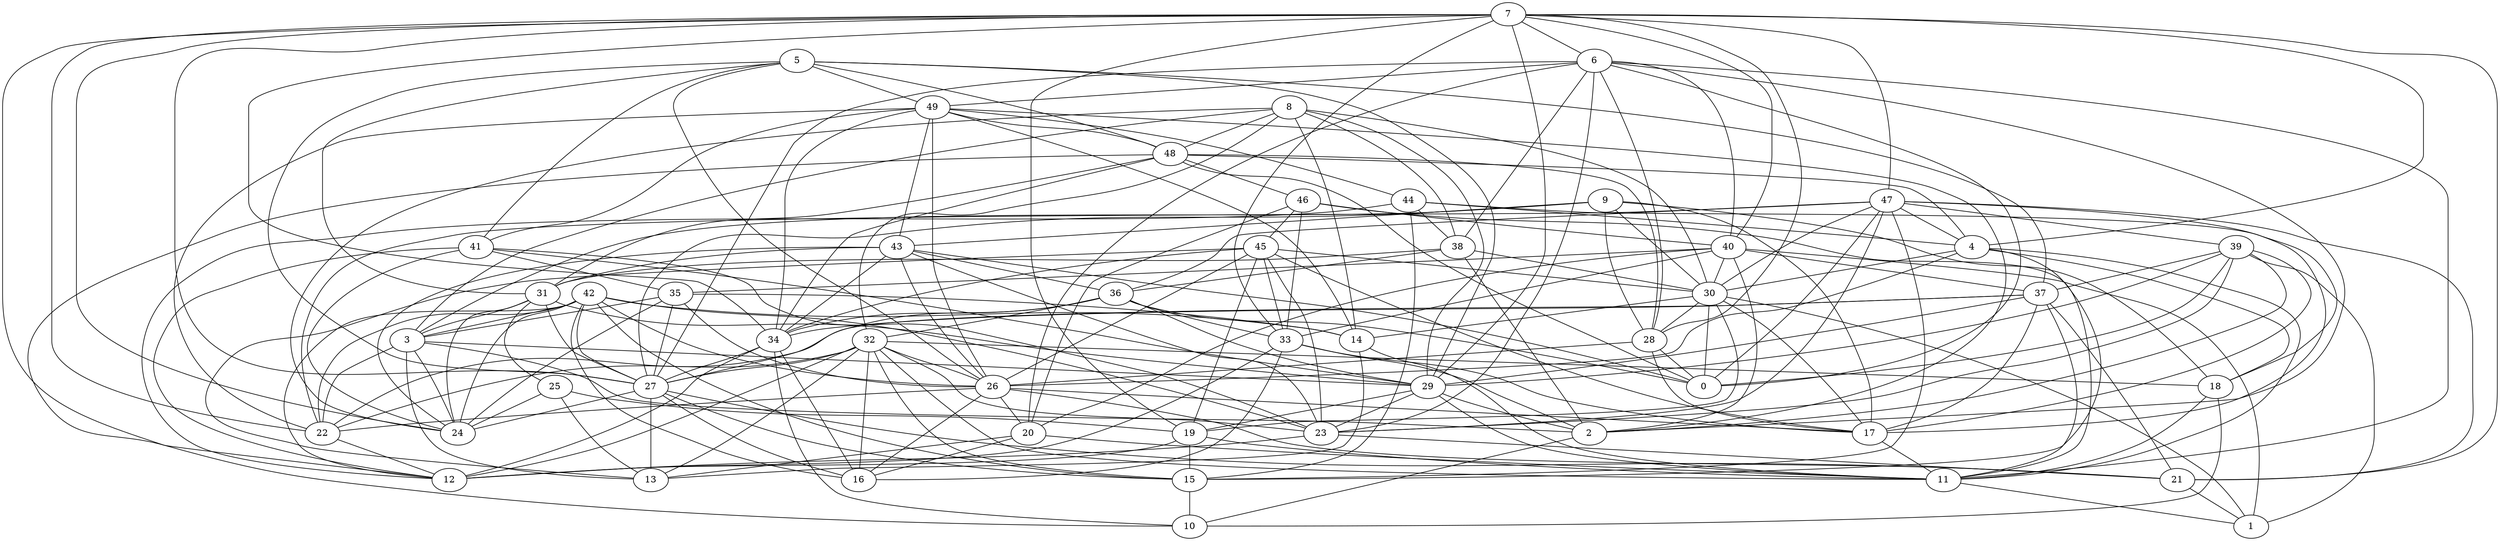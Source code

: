 digraph GG_graph {

subgraph G_graph {
edge [color = black]
"31" -> "25" [dir = none]
"31" -> "24" [dir = none]
"31" -> "3" [dir = none]
"31" -> "29" [dir = none]
"37" -> "21" [dir = none]
"37" -> "34" [dir = none]
"36" -> "29" [dir = none]
"36" -> "32" [dir = none]
"36" -> "34" [dir = none]
"43" -> "24" [dir = none]
"43" -> "26" [dir = none]
"43" -> "23" [dir = none]
"20" -> "16" [dir = none]
"20" -> "11" [dir = none]
"20" -> "13" [dir = none]
"44" -> "17" [dir = none]
"44" -> "15" [dir = none]
"33" -> "12" [dir = none]
"33" -> "17" [dir = none]
"14" -> "13" [dir = none]
"34" -> "12" [dir = none]
"34" -> "10" [dir = none]
"34" -> "16" [dir = none]
"8" -> "14" [dir = none]
"8" -> "38" [dir = none]
"8" -> "32" [dir = none]
"8" -> "48" [dir = none]
"8" -> "24" [dir = none]
"38" -> "30" [dir = none]
"38" -> "36" [dir = none]
"38" -> "2" [dir = none]
"46" -> "11" [dir = none]
"46" -> "45" [dir = none]
"46" -> "40" [dir = none]
"46" -> "20" [dir = none]
"46" -> "33" [dir = none]
"41" -> "23" [dir = none]
"41" -> "12" [dir = none]
"41" -> "29" [dir = none]
"28" -> "26" [dir = none]
"28" -> "17" [dir = none]
"48" -> "10" [dir = none]
"48" -> "31" [dir = none]
"48" -> "28" [dir = none]
"48" -> "34" [dir = none]
"48" -> "46" [dir = none]
"39" -> "23" [dir = none]
"39" -> "2" [dir = none]
"39" -> "37" [dir = none]
"39" -> "17" [dir = none]
"39" -> "0" [dir = none]
"39" -> "29" [dir = none]
"39" -> "1" [dir = none]
"11" -> "1" [dir = none]
"18" -> "11" [dir = none]
"26" -> "20" [dir = none]
"32" -> "12" [dir = none]
"32" -> "26" [dir = none]
"32" -> "16" [dir = none]
"32" -> "27" [dir = none]
"32" -> "13" [dir = none]
"32" -> "15" [dir = none]
"29" -> "23" [dir = none]
"29" -> "2" [dir = none]
"29" -> "19" [dir = none]
"29" -> "11" [dir = none]
"19" -> "12" [dir = none]
"19" -> "11" [dir = none]
"5" -> "49" [dir = none]
"5" -> "26" [dir = none]
"5" -> "27" [dir = none]
"5" -> "48" [dir = none]
"5" -> "31" [dir = none]
"5" -> "41" [dir = none]
"4" -> "15" [dir = none]
"4" -> "11" [dir = none]
"4" -> "18" [dir = none]
"35" -> "27" [dir = none]
"35" -> "24" [dir = none]
"35" -> "3" [dir = none]
"35" -> "26" [dir = none]
"27" -> "15" [dir = none]
"27" -> "21" [dir = none]
"27" -> "24" [dir = none]
"7" -> "22" [dir = none]
"7" -> "29" [dir = none]
"7" -> "34" [dir = none]
"7" -> "4" [dir = none]
"7" -> "47" [dir = none]
"7" -> "33" [dir = none]
"7" -> "27" [dir = none]
"7" -> "28" [dir = none]
"7" -> "24" [dir = none]
"49" -> "44" [dir = none]
"49" -> "26" [dir = none]
"49" -> "34" [dir = none]
"42" -> "3" [dir = none]
"42" -> "14" [dir = none]
"42" -> "26" [dir = none]
"42" -> "24" [dir = none]
"42" -> "27" [dir = none]
"42" -> "22" [dir = none]
"42" -> "23" [dir = none]
"42" -> "16" [dir = none]
"42" -> "12" [dir = none]
"9" -> "30" [dir = none]
"9" -> "18" [dir = none]
"9" -> "3" [dir = none]
"9" -> "28" [dir = none]
"9" -> "27" [dir = none]
"40" -> "37" [dir = none]
"40" -> "20" [dir = none]
"40" -> "2" [dir = none]
"40" -> "1" [dir = none]
"45" -> "13" [dir = none]
"45" -> "30" [dir = none]
"45" -> "23" [dir = none]
"45" -> "34" [dir = none]
"45" -> "17" [dir = none]
"45" -> "26" [dir = none]
"30" -> "0" [dir = none]
"30" -> "14" [dir = none]
"30" -> "17" [dir = none]
"30" -> "28" [dir = none]
"6" -> "11" [dir = none]
"6" -> "0" [dir = none]
"6" -> "23" [dir = none]
"6" -> "40" [dir = none]
"6" -> "38" [dir = none]
"3" -> "2" [dir = none]
"3" -> "29" [dir = none]
"3" -> "13" [dir = none]
"47" -> "18" [dir = none]
"47" -> "39" [dir = none]
"47" -> "30" [dir = none]
"47" -> "23" [dir = none]
"47" -> "22" [dir = none]
"47" -> "4" [dir = none]
"47" -> "21" [dir = none]
"47" -> "15" [dir = none]
"47" -> "0" [dir = none]
"25" -> "13" [dir = none]
"25" -> "19" [dir = none]
"25" -> "24" [dir = none]
"2" -> "10" [dir = none]
"23" -> "12" [dir = none]
"21" -> "1" [dir = none]
"6" -> "28" [dir = none]
"34" -> "27" [dir = none]
"27" -> "16" [dir = none]
"40" -> "30" [dir = none]
"8" -> "30" [dir = none]
"49" -> "41" [dir = none]
"4" -> "30" [dir = none]
"17" -> "11" [dir = none]
"32" -> "11" [dir = none]
"8" -> "3" [dir = none]
"7" -> "40" [dir = none]
"15" -> "10" [dir = none]
"6" -> "27" [dir = none]
"32" -> "23" [dir = none]
"7" -> "6" [dir = none]
"26" -> "17" [dir = none]
"6" -> "20" [dir = none]
"49" -> "43" [dir = none]
"5" -> "29" [dir = none]
"43" -> "36" [dir = none]
"32" -> "22" [dir = none]
"47" -> "36" [dir = none]
"5" -> "37" [dir = none]
"48" -> "4" [dir = none]
"27" -> "13" [dir = none]
"3" -> "24" [dir = none]
"37" -> "17" [dir = none]
"3" -> "22" [dir = none]
"32" -> "18" [dir = none]
"49" -> "14" [dir = none]
"44" -> "4" [dir = none]
"41" -> "35" [dir = none]
"26" -> "22" [dir = none]
"4" -> "26" [dir = none]
"7" -> "19" [dir = none]
"22" -> "12" [dir = none]
"37" -> "22" [dir = none]
"7" -> "12" [dir = none]
"28" -> "0" [dir = none]
"8" -> "29" [dir = none]
"44" -> "38" [dir = none]
"38" -> "31" [dir = none]
"6" -> "49" [dir = none]
"9" -> "43" [dir = none]
"44" -> "12" [dir = none]
"49" -> "48" [dir = none]
"19" -> "15" [dir = none]
"45" -> "19" [dir = none]
"41" -> "24" [dir = none]
"49" -> "22" [dir = none]
"26" -> "21" [dir = none]
"6" -> "2" [dir = none]
"43" -> "31" [dir = none]
"42" -> "15" [dir = none]
"18" -> "10" [dir = none]
"40" -> "35" [dir = none]
"23" -> "21" [dir = none]
"40" -> "33" [dir = none]
"36" -> "0" [dir = none]
"30" -> "19" [dir = none]
"31" -> "27" [dir = none]
"35" -> "14" [dir = none]
"33" -> "2" [dir = none]
"33" -> "16" [dir = none]
"43" -> "0" [dir = none]
"30" -> "1" [dir = none]
"36" -> "33" [dir = none]
"45" -> "33" [dir = none]
"43" -> "34" [dir = none]
"37" -> "29" [dir = none]
"26" -> "16" [dir = none]
"9" -> "17" [dir = none]
"48" -> "0" [dir = none]
"14" -> "11" [dir = none]
"49" -> "2" [dir = none]
"37" -> "11" [dir = none]
"7" -> "21" [dir = none]
"36" -> "27" [dir = none]
}

}
